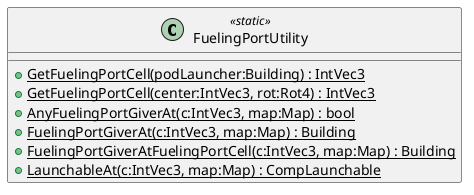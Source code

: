 @startuml
class FuelingPortUtility <<static>> {
    + {static} GetFuelingPortCell(podLauncher:Building) : IntVec3
    + {static} GetFuelingPortCell(center:IntVec3, rot:Rot4) : IntVec3
    + {static} AnyFuelingPortGiverAt(c:IntVec3, map:Map) : bool
    + {static} FuelingPortGiverAt(c:IntVec3, map:Map) : Building
    + {static} FuelingPortGiverAtFuelingPortCell(c:IntVec3, map:Map) : Building
    + {static} LaunchableAt(c:IntVec3, map:Map) : CompLaunchable
}
@enduml
